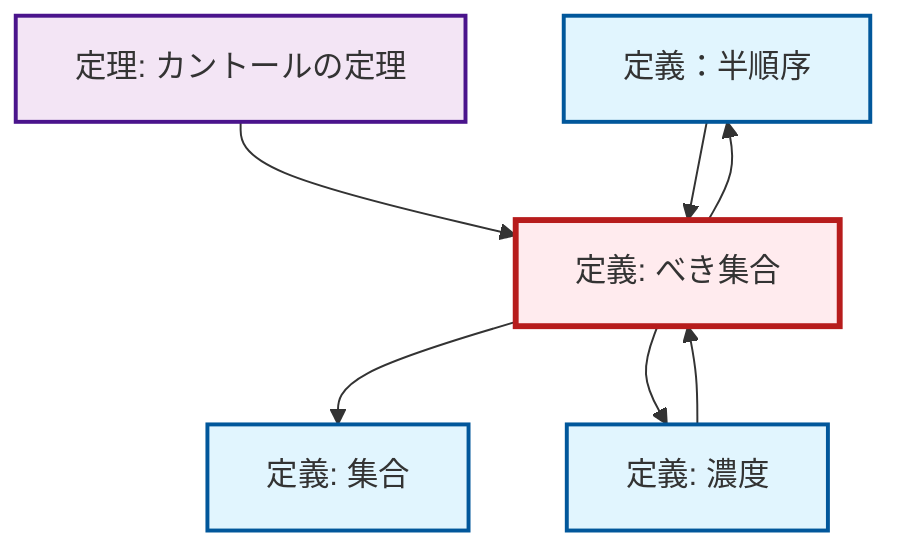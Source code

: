 graph TD
    classDef definition fill:#e1f5fe,stroke:#01579b,stroke-width:2px
    classDef theorem fill:#f3e5f5,stroke:#4a148c,stroke-width:2px
    classDef axiom fill:#fff3e0,stroke:#e65100,stroke-width:2px
    classDef example fill:#e8f5e9,stroke:#1b5e20,stroke-width:2px
    classDef current fill:#ffebee,stroke:#b71c1c,stroke-width:3px
    def-partial-order["定義：半順序"]:::definition
    def-power-set["定義: べき集合"]:::definition
    thm-cantor["定理: カントールの定理"]:::theorem
    def-set["定義: 集合"]:::definition
    def-cardinality["定義: 濃度"]:::definition
    thm-cantor --> def-power-set
    def-power-set --> def-partial-order
    def-partial-order --> def-power-set
    def-cardinality --> def-power-set
    def-power-set --> def-set
    def-power-set --> def-cardinality
    class def-power-set current